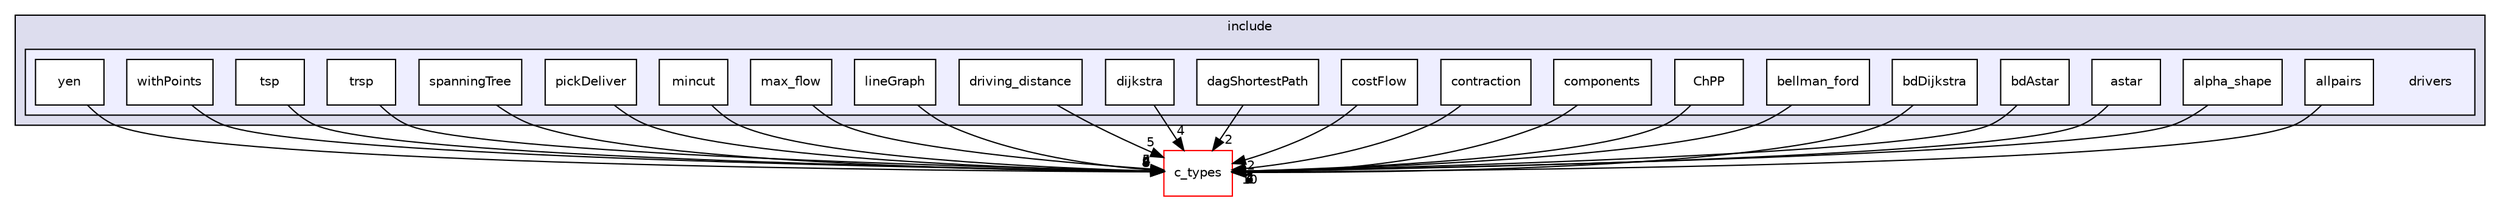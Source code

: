 digraph "drivers" {
  compound=true
  node [ fontsize="10", fontname="Helvetica"];
  edge [ labelfontsize="10", labelfontname="Helvetica"];
  subgraph clusterdir_d44c64559bbebec7f509842c48db8b23 {
    graph [ bgcolor="#ddddee", pencolor="black", label="include" fontname="Helvetica", fontsize="10", URL="dir_d44c64559bbebec7f509842c48db8b23.html"]
  subgraph clusterdir_4fe5cf12322eb0f9892753dc20f1484c {
    graph [ bgcolor="#eeeeff", pencolor="black", label="" URL="dir_4fe5cf12322eb0f9892753dc20f1484c.html"];
    dir_4fe5cf12322eb0f9892753dc20f1484c [shape=plaintext label="drivers"];
    dir_cfd3f4636c1f563097ad0d507f5ae8c9 [shape=box label="allpairs" color="black" fillcolor="white" style="filled" URL="dir_cfd3f4636c1f563097ad0d507f5ae8c9.html"];
    dir_91cfb15d326939352bd51a20f5e94755 [shape=box label="alpha_shape" color="black" fillcolor="white" style="filled" URL="dir_91cfb15d326939352bd51a20f5e94755.html"];
    dir_bb2175a28760c39921da31df4587a45f [shape=box label="astar" color="black" fillcolor="white" style="filled" URL="dir_bb2175a28760c39921da31df4587a45f.html"];
    dir_875b184fb110fdb2556185dfb40fe32e [shape=box label="bdAstar" color="black" fillcolor="white" style="filled" URL="dir_875b184fb110fdb2556185dfb40fe32e.html"];
    dir_9dcc1046b71bb0b5267f9068df298246 [shape=box label="bdDijkstra" color="black" fillcolor="white" style="filled" URL="dir_9dcc1046b71bb0b5267f9068df298246.html"];
    dir_8af2151eac04c9a3887554d54ae7b38c [shape=box label="bellman_ford" color="black" fillcolor="white" style="filled" URL="dir_8af2151eac04c9a3887554d54ae7b38c.html"];
    dir_efca6049152ae1dfb546e0a97992bc77 [shape=box label="ChPP" color="black" fillcolor="white" style="filled" URL="dir_efca6049152ae1dfb546e0a97992bc77.html"];
    dir_6b236acb2ecc29facc6fff2180750ad8 [shape=box label="components" color="black" fillcolor="white" style="filled" URL="dir_6b236acb2ecc29facc6fff2180750ad8.html"];
    dir_bdbdff42c386179f864caab135e18a0b [shape=box label="contraction" color="black" fillcolor="white" style="filled" URL="dir_bdbdff42c386179f864caab135e18a0b.html"];
    dir_6d64aa2444502bc4f49ad43b59743a7a [shape=box label="costFlow" color="black" fillcolor="white" style="filled" URL="dir_6d64aa2444502bc4f49ad43b59743a7a.html"];
    dir_8d63374063ab3b3b00f318ded9c013d7 [shape=box label="dagShortestPath" color="black" fillcolor="white" style="filled" URL="dir_8d63374063ab3b3b00f318ded9c013d7.html"];
    dir_0ae605f4efbf704357ccbf6a364e49b2 [shape=box label="dijkstra" color="black" fillcolor="white" style="filled" URL="dir_0ae605f4efbf704357ccbf6a364e49b2.html"];
    dir_77068d28bd694a89d92f3e64a8393ae0 [shape=box label="driving_distance" color="black" fillcolor="white" style="filled" URL="dir_77068d28bd694a89d92f3e64a8393ae0.html"];
    dir_9b21fe291f2e589e37a8796bbc52abcb [shape=box label="lineGraph" color="black" fillcolor="white" style="filled" URL="dir_9b21fe291f2e589e37a8796bbc52abcb.html"];
    dir_8aeca0a2f543e1fc1460234d68ec3d92 [shape=box label="max_flow" color="black" fillcolor="white" style="filled" URL="dir_8aeca0a2f543e1fc1460234d68ec3d92.html"];
    dir_10c033632e02d82114bff9e9e47b6a8a [shape=box label="mincut" color="black" fillcolor="white" style="filled" URL="dir_10c033632e02d82114bff9e9e47b6a8a.html"];
    dir_593591bc9028524ce7ceba84b7c648ef [shape=box label="pickDeliver" color="black" fillcolor="white" style="filled" URL="dir_593591bc9028524ce7ceba84b7c648ef.html"];
    dir_7d942d9f1d4da6808b2f8cc078cebc10 [shape=box label="spanningTree" color="black" fillcolor="white" style="filled" URL="dir_7d942d9f1d4da6808b2f8cc078cebc10.html"];
    dir_692928727b94edc8574293c887cf57d2 [shape=box label="trsp" color="black" fillcolor="white" style="filled" URL="dir_692928727b94edc8574293c887cf57d2.html"];
    dir_0e9f25144ecd7b0eaa61cb5a9facf8c7 [shape=box label="tsp" color="black" fillcolor="white" style="filled" URL="dir_0e9f25144ecd7b0eaa61cb5a9facf8c7.html"];
    dir_b609af6fd3b22b7b33e833167b53849a [shape=box label="withPoints" color="black" fillcolor="white" style="filled" URL="dir_b609af6fd3b22b7b33e833167b53849a.html"];
    dir_bf058f4f0069432fb8b6b05842764f93 [shape=box label="yen" color="black" fillcolor="white" style="filled" URL="dir_bf058f4f0069432fb8b6b05842764f93.html"];
  }
  }
  dir_d5995d5871f728649bd47ea0d6428e03 [shape=box label="c_types" fillcolor="white" style="filled" color="red" URL="dir_d5995d5871f728649bd47ea0d6428e03.html"];
  dir_bb2175a28760c39921da31df4587a45f->dir_d5995d5871f728649bd47ea0d6428e03 [headlabel="2", labeldistance=1.5 headhref="dir_000010_000022.html"];
  dir_7d942d9f1d4da6808b2f8cc078cebc10->dir_d5995d5871f728649bd47ea0d6428e03 [headlabel="6", labeldistance=1.5 headhref="dir_000049_000022.html"];
  dir_b609af6fd3b22b7b33e833167b53849a->dir_d5995d5871f728649bd47ea0d6428e03 [headlabel="3", labeldistance=1.5 headhref="dir_000048_000022.html"];
  dir_875b184fb110fdb2556185dfb40fe32e->dir_d5995d5871f728649bd47ea0d6428e03 [headlabel="2", labeldistance=1.5 headhref="dir_000015_000022.html"];
  dir_0e9f25144ecd7b0eaa61cb5a9facf8c7->dir_d5995d5871f728649bd47ea0d6428e03 [headlabel="4", labeldistance=1.5 headhref="dir_000043_000022.html"];
  dir_8d63374063ab3b3b00f318ded9c013d7->dir_d5995d5871f728649bd47ea0d6428e03 [headlabel="2", labeldistance=1.5 headhref="dir_000027_000022.html"];
  dir_cfd3f4636c1f563097ad0d507f5ae8c9->dir_d5995d5871f728649bd47ea0d6428e03 [headlabel="4", labeldistance=1.5 headhref="dir_000045_000022.html"];
  dir_6b236acb2ecc29facc6fff2180750ad8->dir_d5995d5871f728649bd47ea0d6428e03 [headlabel="10", labeldistance=1.5 headhref="dir_000008_000022.html"];
  dir_91cfb15d326939352bd51a20f5e94755->dir_d5995d5871f728649bd47ea0d6428e03 [headlabel="2", labeldistance=1.5 headhref="dir_000004_000022.html"];
  dir_bdbdff42c386179f864caab135e18a0b->dir_d5995d5871f728649bd47ea0d6428e03 [headlabel="2", labeldistance=1.5 headhref="dir_000025_000022.html"];
  dir_9b21fe291f2e589e37a8796bbc52abcb->dir_d5995d5871f728649bd47ea0d6428e03 [headlabel="4", labeldistance=1.5 headhref="dir_000053_000022.html"];
  dir_10c033632e02d82114bff9e9e47b6a8a->dir_d5995d5871f728649bd47ea0d6428e03 [headlabel="2", labeldistance=1.5 headhref="dir_000073_000022.html"];
  dir_692928727b94edc8574293c887cf57d2->dir_d5995d5871f728649bd47ea0d6428e03 [headlabel="4", labeldistance=1.5 headhref="dir_000075_000022.html"];
  dir_6d64aa2444502bc4f49ad43b59743a7a->dir_d5995d5871f728649bd47ea0d6428e03 [headlabel="2", labeldistance=1.5 headhref="dir_000055_000022.html"];
  dir_0ae605f4efbf704357ccbf6a364e49b2->dir_d5995d5871f728649bd47ea0d6428e03 [headlabel="4", labeldistance=1.5 headhref="dir_000032_000022.html"];
  dir_8af2151eac04c9a3887554d54ae7b38c->dir_d5995d5871f728649bd47ea0d6428e03 [headlabel="4", labeldistance=1.5 headhref="dir_000019_000022.html"];
  dir_9dcc1046b71bb0b5267f9068df298246->dir_d5995d5871f728649bd47ea0d6428e03 [headlabel="2", labeldistance=1.5 headhref="dir_000017_000022.html"];
  dir_efca6049152ae1dfb546e0a97992bc77->dir_d5995d5871f728649bd47ea0d6428e03 [headlabel="2", labeldistance=1.5 headhref="dir_000034_000022.html"];
  dir_77068d28bd694a89d92f3e64a8393ae0->dir_d5995d5871f728649bd47ea0d6428e03 [headlabel="5", labeldistance=1.5 headhref="dir_000036_000022.html"];
  dir_8aeca0a2f543e1fc1460234d68ec3d92->dir_d5995d5871f728649bd47ea0d6428e03 [headlabel="5", labeldistance=1.5 headhref="dir_000038_000022.html"];
  dir_bf058f4f0069432fb8b6b05842764f93->dir_d5995d5871f728649bd47ea0d6428e03 [headlabel="8", labeldistance=1.5 headhref="dir_000051_000022.html"];
  dir_593591bc9028524ce7ceba84b7c648ef->dir_d5995d5871f728649bd47ea0d6428e03 [headlabel="7", labeldistance=1.5 headhref="dir_000071_000022.html"];
}
